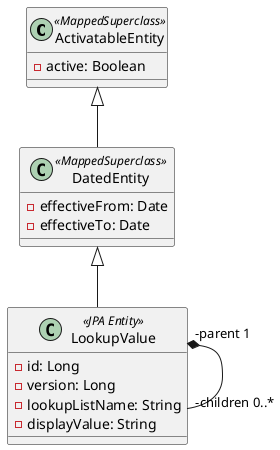 @startuml
class ActivatableEntity <<MappedSuperclass>> {
    - active: Boolean
}
ActivatableEntity <|-- DatedEntity
class DatedEntity <<MappedSuperclass>> {
    - effectiveFrom: Date
    - effectiveTo: Date
}
DatedEntity <|-- LookupValue
class LookupValue <<JPA Entity>> {
    - id: Long
    - version: Long
    - lookupListName: String
    - displayValue: String
}
LookupValue "-parent 1" *-- "-children 0..*" LookupValue
@enduml